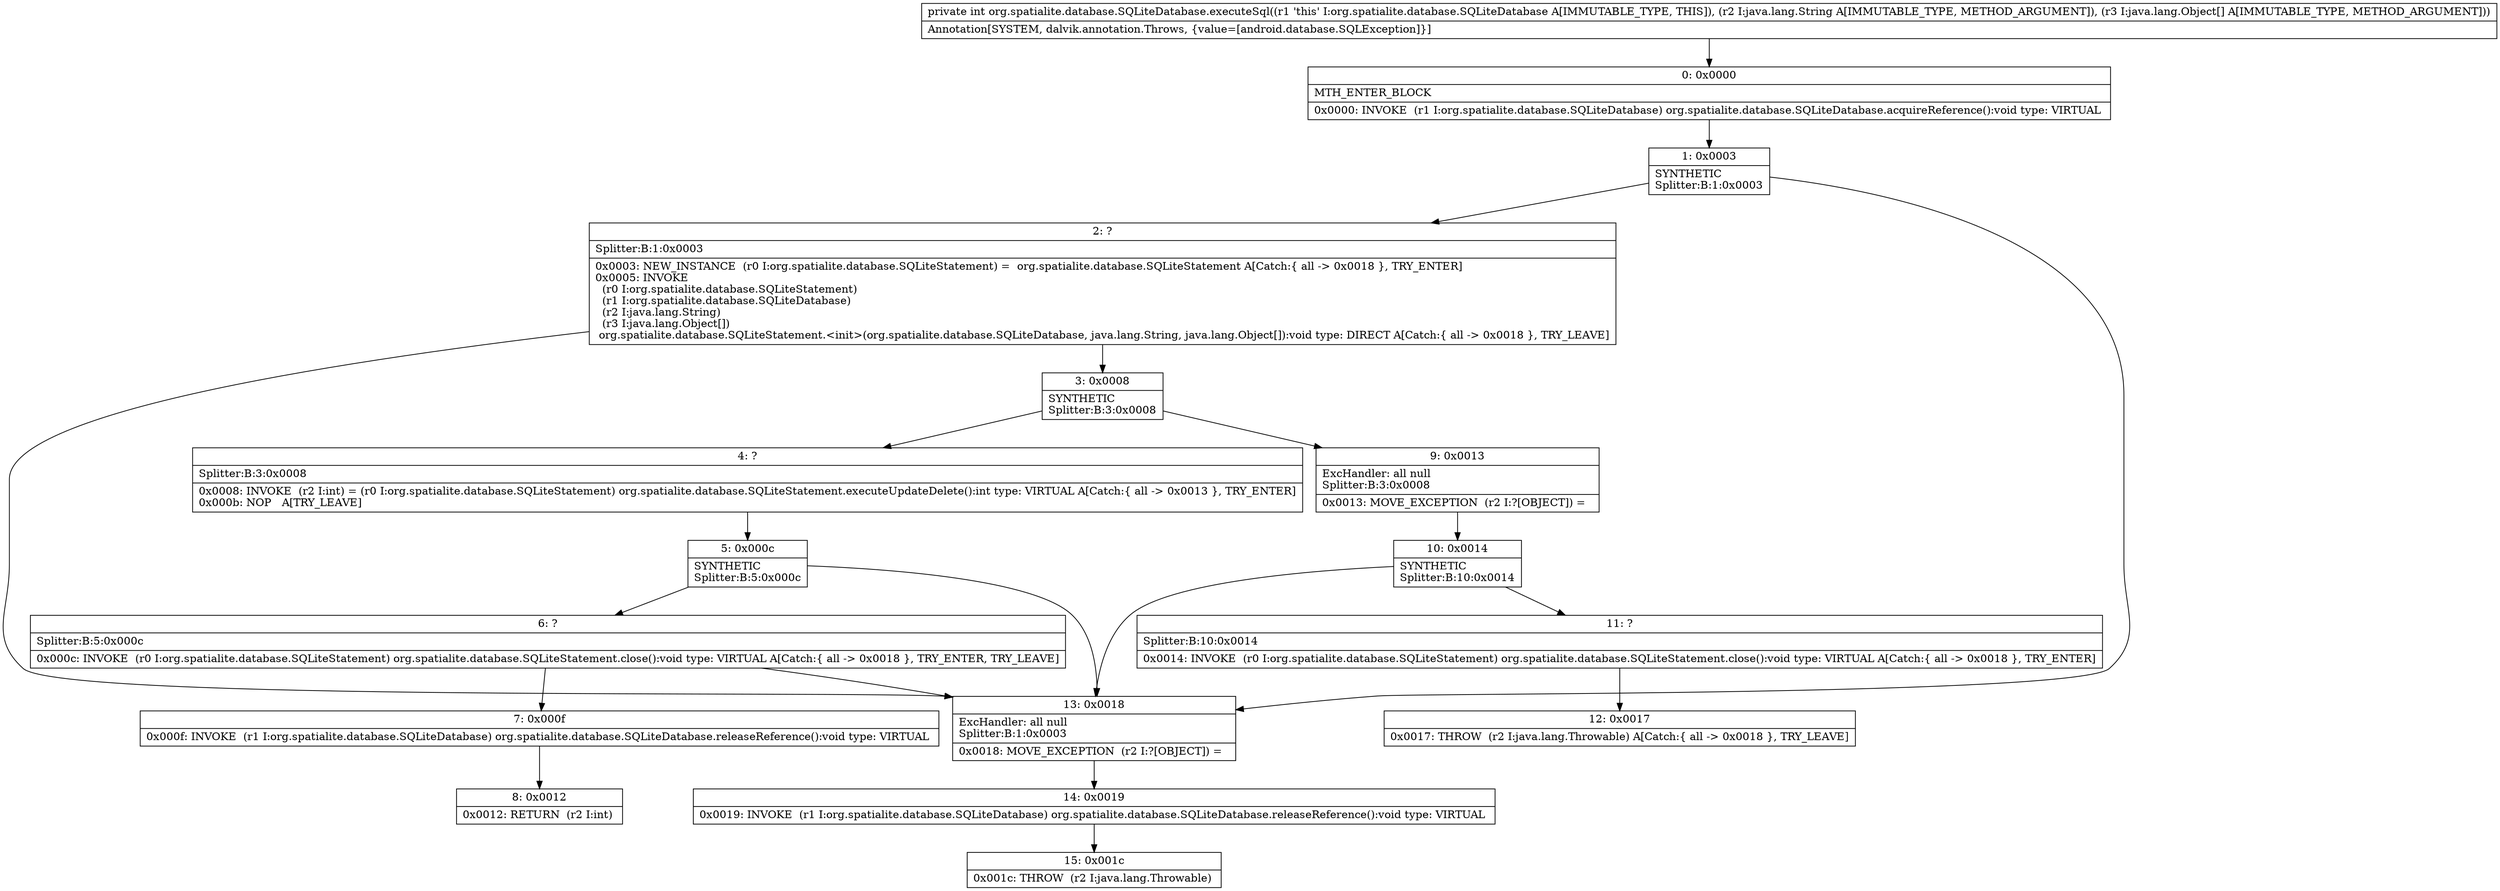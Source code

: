 digraph "CFG fororg.spatialite.database.SQLiteDatabase.executeSql(Ljava\/lang\/String;[Ljava\/lang\/Object;)I" {
Node_0 [shape=record,label="{0\:\ 0x0000|MTH_ENTER_BLOCK\l|0x0000: INVOKE  (r1 I:org.spatialite.database.SQLiteDatabase) org.spatialite.database.SQLiteDatabase.acquireReference():void type: VIRTUAL \l}"];
Node_1 [shape=record,label="{1\:\ 0x0003|SYNTHETIC\lSplitter:B:1:0x0003\l}"];
Node_2 [shape=record,label="{2\:\ ?|Splitter:B:1:0x0003\l|0x0003: NEW_INSTANCE  (r0 I:org.spatialite.database.SQLiteStatement) =  org.spatialite.database.SQLiteStatement A[Catch:\{ all \-\> 0x0018 \}, TRY_ENTER]\l0x0005: INVOKE  \l  (r0 I:org.spatialite.database.SQLiteStatement)\l  (r1 I:org.spatialite.database.SQLiteDatabase)\l  (r2 I:java.lang.String)\l  (r3 I:java.lang.Object[])\l org.spatialite.database.SQLiteStatement.\<init\>(org.spatialite.database.SQLiteDatabase, java.lang.String, java.lang.Object[]):void type: DIRECT A[Catch:\{ all \-\> 0x0018 \}, TRY_LEAVE]\l}"];
Node_3 [shape=record,label="{3\:\ 0x0008|SYNTHETIC\lSplitter:B:3:0x0008\l}"];
Node_4 [shape=record,label="{4\:\ ?|Splitter:B:3:0x0008\l|0x0008: INVOKE  (r2 I:int) = (r0 I:org.spatialite.database.SQLiteStatement) org.spatialite.database.SQLiteStatement.executeUpdateDelete():int type: VIRTUAL A[Catch:\{ all \-\> 0x0013 \}, TRY_ENTER]\l0x000b: NOP   A[TRY_LEAVE]\l}"];
Node_5 [shape=record,label="{5\:\ 0x000c|SYNTHETIC\lSplitter:B:5:0x000c\l}"];
Node_6 [shape=record,label="{6\:\ ?|Splitter:B:5:0x000c\l|0x000c: INVOKE  (r0 I:org.spatialite.database.SQLiteStatement) org.spatialite.database.SQLiteStatement.close():void type: VIRTUAL A[Catch:\{ all \-\> 0x0018 \}, TRY_ENTER, TRY_LEAVE]\l}"];
Node_7 [shape=record,label="{7\:\ 0x000f|0x000f: INVOKE  (r1 I:org.spatialite.database.SQLiteDatabase) org.spatialite.database.SQLiteDatabase.releaseReference():void type: VIRTUAL \l}"];
Node_8 [shape=record,label="{8\:\ 0x0012|0x0012: RETURN  (r2 I:int) \l}"];
Node_9 [shape=record,label="{9\:\ 0x0013|ExcHandler: all null\lSplitter:B:3:0x0008\l|0x0013: MOVE_EXCEPTION  (r2 I:?[OBJECT]) =  \l}"];
Node_10 [shape=record,label="{10\:\ 0x0014|SYNTHETIC\lSplitter:B:10:0x0014\l}"];
Node_11 [shape=record,label="{11\:\ ?|Splitter:B:10:0x0014\l|0x0014: INVOKE  (r0 I:org.spatialite.database.SQLiteStatement) org.spatialite.database.SQLiteStatement.close():void type: VIRTUAL A[Catch:\{ all \-\> 0x0018 \}, TRY_ENTER]\l}"];
Node_12 [shape=record,label="{12\:\ 0x0017|0x0017: THROW  (r2 I:java.lang.Throwable) A[Catch:\{ all \-\> 0x0018 \}, TRY_LEAVE]\l}"];
Node_13 [shape=record,label="{13\:\ 0x0018|ExcHandler: all null\lSplitter:B:1:0x0003\l|0x0018: MOVE_EXCEPTION  (r2 I:?[OBJECT]) =  \l}"];
Node_14 [shape=record,label="{14\:\ 0x0019|0x0019: INVOKE  (r1 I:org.spatialite.database.SQLiteDatabase) org.spatialite.database.SQLiteDatabase.releaseReference():void type: VIRTUAL \l}"];
Node_15 [shape=record,label="{15\:\ 0x001c|0x001c: THROW  (r2 I:java.lang.Throwable) \l}"];
MethodNode[shape=record,label="{private int org.spatialite.database.SQLiteDatabase.executeSql((r1 'this' I:org.spatialite.database.SQLiteDatabase A[IMMUTABLE_TYPE, THIS]), (r2 I:java.lang.String A[IMMUTABLE_TYPE, METHOD_ARGUMENT]), (r3 I:java.lang.Object[] A[IMMUTABLE_TYPE, METHOD_ARGUMENT]))  | Annotation[SYSTEM, dalvik.annotation.Throws, \{value=[android.database.SQLException]\}]\l}"];
MethodNode -> Node_0;
Node_0 -> Node_1;
Node_1 -> Node_2;
Node_1 -> Node_13;
Node_2 -> Node_3;
Node_2 -> Node_13;
Node_3 -> Node_4;
Node_3 -> Node_9;
Node_4 -> Node_5;
Node_5 -> Node_6;
Node_5 -> Node_13;
Node_6 -> Node_7;
Node_6 -> Node_13;
Node_7 -> Node_8;
Node_9 -> Node_10;
Node_10 -> Node_11;
Node_10 -> Node_13;
Node_11 -> Node_12;
Node_13 -> Node_14;
Node_14 -> Node_15;
}

